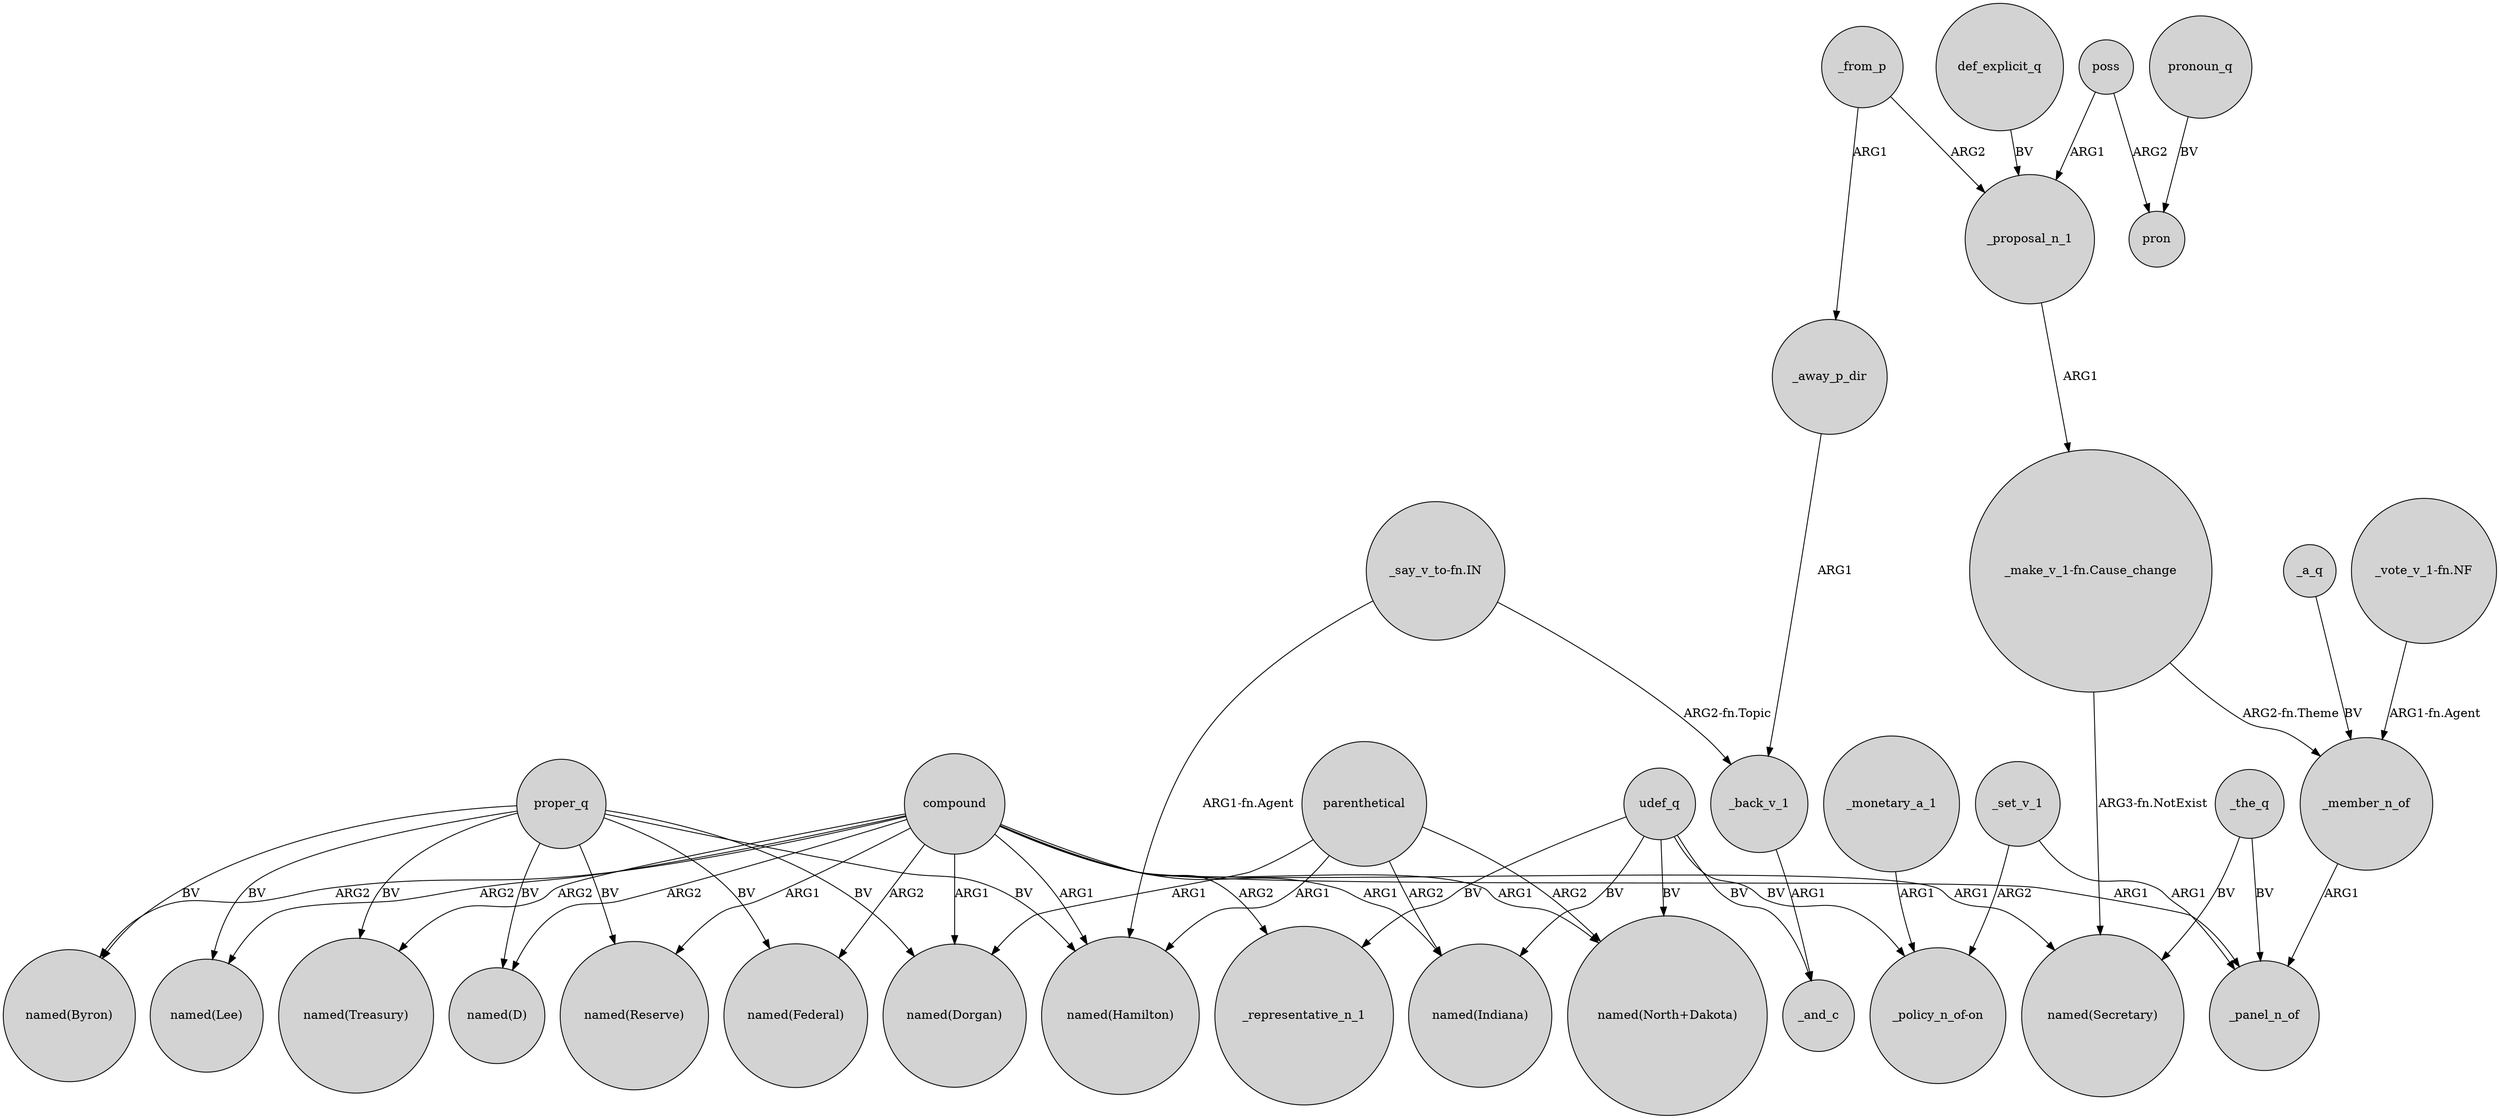digraph {
	node [shape=circle style=filled]
	compound -> "named(Lee)" [label=ARG2]
	compound -> "named(Reserve)" [label=ARG1]
	compound -> "named(North+Dakota)" [label=ARG1]
	compound -> "named(Treasury)" [label=ARG2]
	_from_p -> _away_p_dir [label=ARG1]
	udef_q -> "named(North+Dakota)" [label=BV]
	compound -> "named(Byron)" [label=ARG2]
	proper_q -> "named(Reserve)" [label=BV]
	_set_v_1 -> _panel_n_of [label=ARG1]
	poss -> pron [label=ARG2]
	proper_q -> "named(Lee)" [label=BV]
	parenthetical -> "named(Dorgan)" [label=ARG1]
	"_vote_v_1-fn.NF" -> _member_n_of [label="ARG1-fn.Agent"]
	compound -> "named(Hamilton)" [label=ARG1]
	_back_v_1 -> _and_c [label=ARG1]
	_away_p_dir -> _back_v_1 [label=ARG1]
	_member_n_of -> _panel_n_of [label=ARG1]
	_set_v_1 -> "_policy_n_of-on" [label=ARG2]
	udef_q -> "_policy_n_of-on" [label=BV]
	proper_q -> "named(Dorgan)" [label=BV]
	compound -> "named(Dorgan)" [label=ARG1]
	udef_q -> "named(Indiana)" [label=BV]
	"_make_v_1-fn.Cause_change" -> _member_n_of [label="ARG2-fn.Theme"]
	compound -> _panel_n_of [label=ARG1]
	pronoun_q -> pron [label=BV]
	compound -> _representative_n_1 [label=ARG2]
	proper_q -> "named(Byron)" [label=BV]
	poss -> _proposal_n_1 [label=ARG1]
	_the_q -> _panel_n_of [label=BV]
	_the_q -> "named(Secretary)" [label=BV]
	parenthetical -> "named(Hamilton)" [label=ARG1]
	_from_p -> _proposal_n_1 [label=ARG2]
	_proposal_n_1 -> "_make_v_1-fn.Cause_change" [label=ARG1]
	compound -> "named(D)" [label=ARG2]
	_monetary_a_1 -> "_policy_n_of-on" [label=ARG1]
	proper_q -> "named(Treasury)" [label=BV]
	udef_q -> _representative_n_1 [label=BV]
	proper_q -> "named(Federal)" [label=BV]
	proper_q -> "named(D)" [label=BV]
	compound -> "named(Indiana)" [label=ARG1]
	def_explicit_q -> _proposal_n_1 [label=BV]
	parenthetical -> "named(Indiana)" [label=ARG2]
	compound -> "named(Secretary)" [label=ARG1]
	parenthetical -> "named(North+Dakota)" [label=ARG2]
	"_say_v_to-fn.IN" -> "named(Hamilton)" [label="ARG1-fn.Agent"]
	"_make_v_1-fn.Cause_change" -> "named(Secretary)" [label="ARG3-fn.NotExist"]
	udef_q -> _and_c [label=BV]
	compound -> "named(Federal)" [label=ARG2]
	_a_q -> _member_n_of [label=BV]
	"_say_v_to-fn.IN" -> _back_v_1 [label="ARG2-fn.Topic"]
	proper_q -> "named(Hamilton)" [label=BV]
}
